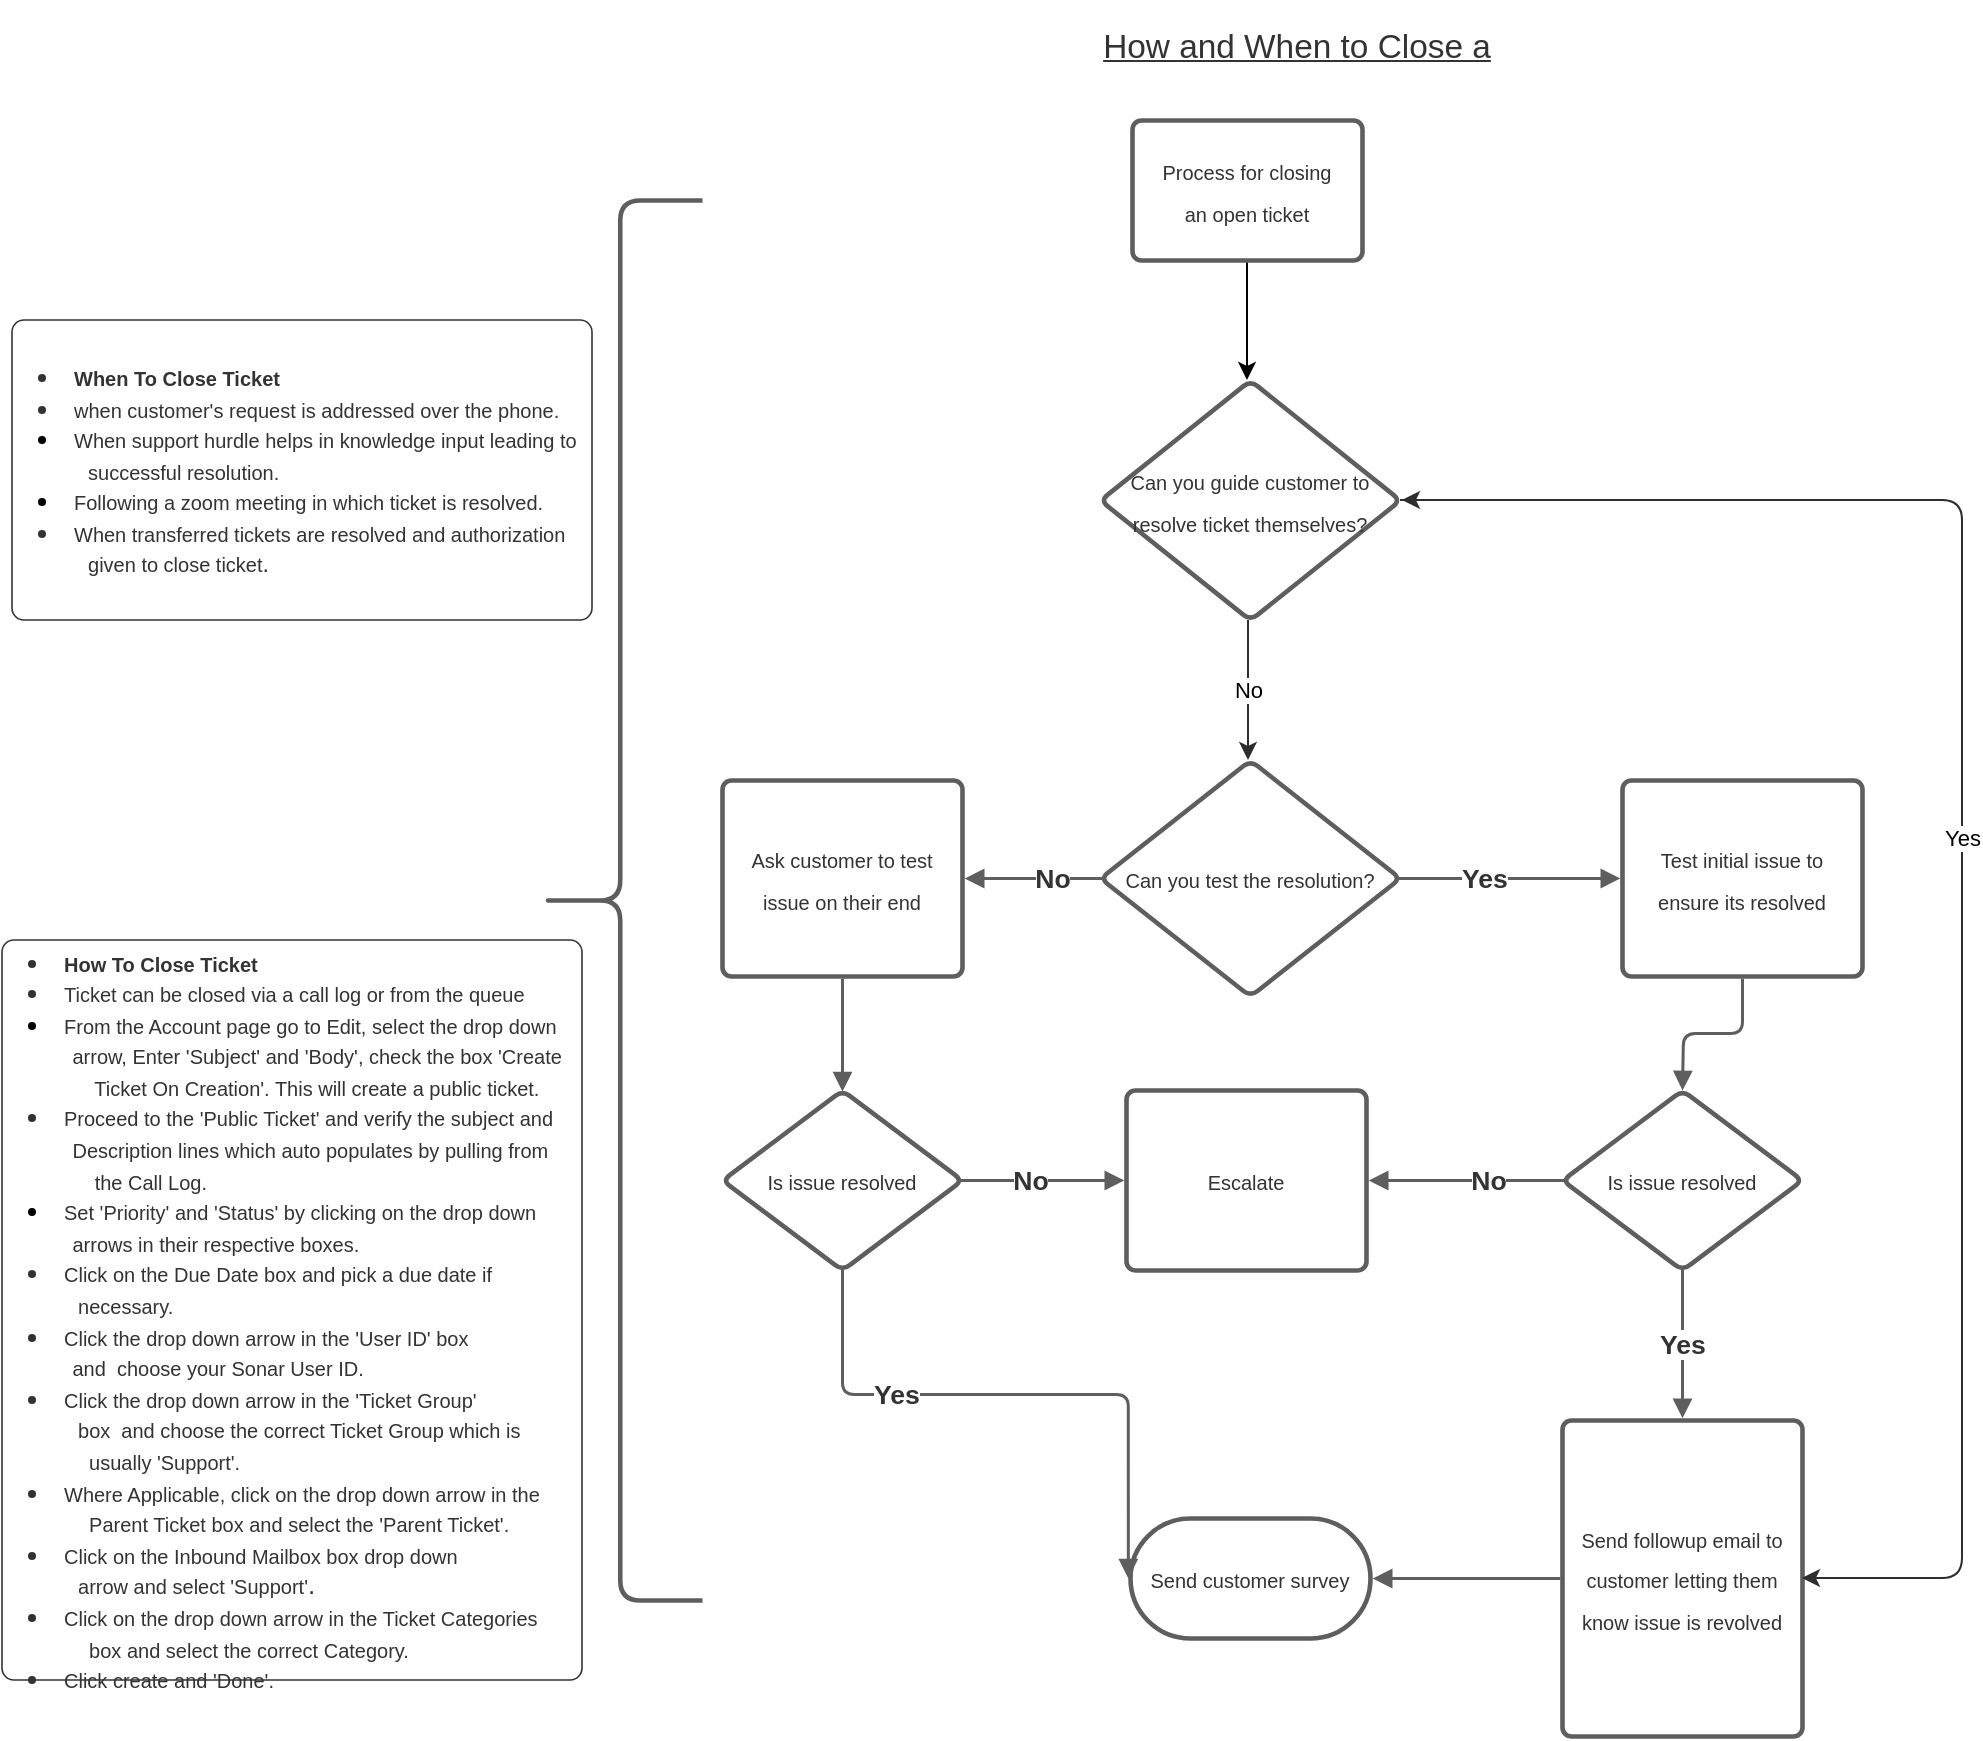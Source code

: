 <mxfile version="15.7.0" type="github"><diagram id="_6dxJiMdA607oDHZibTl" name="Page-1"><mxGraphModel dx="1422" dy="1862" grid="1" gridSize="10" guides="1" tooltips="1" connect="1" arrows="1" fold="1" page="1" pageScale="1" pageWidth="850" pageHeight="1100" math="0" shadow="0"><root><mxCell id="0"/><mxCell id="1" parent="0"/><UserObject label="How and When to Close a" lucidchartObjectId="G1-pHnfJ~XMT" id="_5S88MkbFKPBs9x6diQt-1"><mxCell style="html=1;overflow=block;blockSpacing=1;whiteSpace=wrap;strokeColor=none;fillColor=none;whiteSpace=wrap;fontSize=16.7;fontColor=#333333;fontStyle=4;spacing=0;strokeWidth=1.5;" parent="1" vertex="1"><mxGeometry x="540" y="-60" width="255" height="48" as="geometry"/></mxCell></UserObject><mxCell id="_5S88MkbFKPBs9x6diQt-39" style="edgeStyle=orthogonalEdgeStyle;rounded=0;orthogonalLoop=1;jettySize=auto;html=1;fontSize=10;" parent="1" source="_5S88MkbFKPBs9x6diQt-2" edge="1"><mxGeometry relative="1" as="geometry"><mxPoint x="642.5" y="130" as="targetPoint"/></mxGeometry></mxCell><UserObject label="&lt;font style=&quot;font-size: 10px&quot;&gt;Process for closing an open ticket&lt;/font&gt;" lucidchartObjectId="9N-ps.WKFQbG" id="_5S88MkbFKPBs9x6diQt-2"><mxCell style="html=1;overflow=block;blockSpacing=1;whiteSpace=wrap;;whiteSpace=wrap;fontSize=16.7;fontColor=#333333;spacing=9;strokeColor=#5e5e5e;strokeOpacity=100;rounded=1;absoluteArcSize=1;arcSize=9;strokeWidth=2.3;" parent="1" vertex="1"><mxGeometry x="585" width="115" height="70" as="geometry"/></mxCell></UserObject><UserObject label="&lt;font style=&quot;font-size: 10px&quot;&gt;Can you test the resolution?&lt;/font&gt;" lucidchartObjectId="zO-pbdt2ljeC" id="_5S88MkbFKPBs9x6diQt-3"><mxCell style="html=1;overflow=block;blockSpacing=1;whiteSpace=wrap;rhombus;whiteSpace=wrap;fontSize=16.7;fontColor=#333333;spacing=3.8;strokeColor=#5e5e5e;strokeOpacity=100;rounded=1;absoluteArcSize=1;arcSize=9;strokeWidth=2.3;" parent="1" vertex="1"><mxGeometry x="569" y="320" width="150" height="118" as="geometry"/></mxCell></UserObject><UserObject label="&lt;font style=&quot;font-size: 10px&quot;&gt;Test initial issue to ensure its resolved&lt;/font&gt;" lucidchartObjectId="KQ-pNmW0pkGJ" id="_5S88MkbFKPBs9x6diQt-5"><mxCell style="html=1;overflow=block;blockSpacing=1;whiteSpace=wrap;;whiteSpace=wrap;fontSize=16.7;fontColor=#333333;spacing=9;strokeColor=#5e5e5e;strokeOpacity=100;rounded=1;absoluteArcSize=1;arcSize=9;strokeWidth=2.3;" parent="1" vertex="1"><mxGeometry x="830" y="330" width="120" height="98" as="geometry"/></mxCell></UserObject><UserObject label="" lucidchartObjectId="AR-p9Gu-d.KR" id="_5S88MkbFKPBs9x6diQt-6"><mxCell style="html=1;jettySize=18;whiteSpace=wrap;fontSize=13;strokeColor=#5E5E5E;strokeWidth=1.5;rounded=1;arcSize=12;edgeStyle=orthogonalEdgeStyle;startArrow=none;;endArrow=block;endFill=1;;exitX=0.993;exitY=0.5;exitPerimeter=0;entryX=-0.009;entryY=0.5;entryPerimeter=0;" parent="1" source="_5S88MkbFKPBs9x6diQt-3" target="_5S88MkbFKPBs9x6diQt-5" edge="1"><mxGeometry width="100" height="100" relative="1" as="geometry"><Array as="points"/></mxGeometry></mxCell></UserObject><mxCell id="_5S88MkbFKPBs9x6diQt-7" value="Yes" style="text;html=1;resizable=0;labelBackgroundColor=#ffffff;align=center;verticalAlign=middle;fontStyle=1;fontColor=#333333;;fontSize=13.3;" parent="_5S88MkbFKPBs9x6diQt-6" vertex="1"><mxGeometry x="-0.226" relative="1" as="geometry"/></mxCell><UserObject label="&lt;font style=&quot;font-size: 10px&quot;&gt;Ask customer to test issue on their end&lt;/font&gt;" lucidchartObjectId="8R-pxJNGgWcE" id="_5S88MkbFKPBs9x6diQt-8"><mxCell style="html=1;overflow=block;blockSpacing=1;whiteSpace=wrap;;whiteSpace=wrap;fontSize=16.7;fontColor=#333333;spacing=9;strokeColor=#5e5e5e;strokeOpacity=100;rounded=1;absoluteArcSize=1;arcSize=9;strokeWidth=2.3;" parent="1" vertex="1"><mxGeometry x="380" y="330" width="120" height="98" as="geometry"/></mxCell></UserObject><UserObject label="" lucidchartObjectId="0S-p0n1aD1DW" id="_5S88MkbFKPBs9x6diQt-9"><mxCell style="html=1;jettySize=18;whiteSpace=wrap;fontSize=13;strokeColor=#5E5E5E;strokeWidth=1.5;rounded=1;arcSize=12;edgeStyle=orthogonalEdgeStyle;startArrow=none;;endArrow=block;endFill=1;;exitX=0.007;exitY=0.5;exitPerimeter=0;entryX=1.009;entryY=0.5;entryPerimeter=0;" parent="1" source="_5S88MkbFKPBs9x6diQt-3" target="_5S88MkbFKPBs9x6diQt-8" edge="1"><mxGeometry width="100" height="100" relative="1" as="geometry"><Array as="points"/></mxGeometry></mxCell></UserObject><mxCell id="_5S88MkbFKPBs9x6diQt-10" value="No" style="text;html=1;resizable=0;labelBackgroundColor=#ffffff;align=center;verticalAlign=middle;fontStyle=1;fontColor=#333333;;fontSize=13.3;" parent="_5S88MkbFKPBs9x6diQt-9" vertex="1"><mxGeometry x="-0.258" relative="1" as="geometry"/></mxCell><UserObject label="&lt;font style=&quot;font-size: 10px&quot;&gt;Is issue resolved&lt;/font&gt;" lucidchartObjectId="cU-pSLkbjLwM" id="_5S88MkbFKPBs9x6diQt-11"><mxCell style="html=1;overflow=block;blockSpacing=1;whiteSpace=wrap;rhombus;whiteSpace=wrap;fontSize=16.7;fontColor=#333333;spacing=3.8;strokeColor=#5e5e5e;strokeOpacity=100;rounded=1;absoluteArcSize=1;arcSize=9;strokeWidth=2.3;" parent="1" vertex="1"><mxGeometry x="380" y="485" width="120" height="90" as="geometry"/></mxCell></UserObject><UserObject label="" lucidchartObjectId="GU-pBQTaJn0c" id="_5S88MkbFKPBs9x6diQt-12"><mxCell style="html=1;jettySize=18;whiteSpace=wrap;fontSize=13;strokeColor=#5E5E5E;strokeWidth=1.5;rounded=1;arcSize=12;edgeStyle=orthogonalEdgeStyle;startArrow=none;;endArrow=block;endFill=1;;exitX=0.5;exitY=1.011;exitPerimeter=0;entryX=0.5;entryY=0.006;entryPerimeter=0;" parent="1" source="_5S88MkbFKPBs9x6diQt-8" target="_5S88MkbFKPBs9x6diQt-11" edge="1"><mxGeometry width="100" height="100" relative="1" as="geometry"><Array as="points"/></mxGeometry></mxCell></UserObject><UserObject label="&lt;font style=&quot;font-size: 10px&quot;&gt;Escalate&lt;/font&gt;" lucidchartObjectId="ZU-pH1~n61jN" id="_5S88MkbFKPBs9x6diQt-13"><mxCell style="html=1;overflow=block;blockSpacing=1;whiteSpace=wrap;;whiteSpace=wrap;fontSize=16.7;fontColor=#333333;spacing=9;strokeColor=#5e5e5e;strokeOpacity=100;rounded=1;absoluteArcSize=1;arcSize=9;strokeWidth=2.3;" parent="1" vertex="1"><mxGeometry x="582" y="485" width="120" height="90" as="geometry"/></mxCell></UserObject><UserObject label="" lucidchartObjectId="fV-p4-UikXOz" id="_5S88MkbFKPBs9x6diQt-14"><mxCell style="html=1;jettySize=18;whiteSpace=wrap;fontSize=13;strokeColor=#5E5E5E;strokeWidth=1.5;rounded=1;arcSize=12;edgeStyle=orthogonalEdgeStyle;startArrow=none;;endArrow=block;endFill=1;;exitX=0.991;exitY=0.5;exitPerimeter=0;entryX=-0.009;entryY=0.5;entryPerimeter=0;" parent="1" source="_5S88MkbFKPBs9x6diQt-11" target="_5S88MkbFKPBs9x6diQt-13" edge="1"><mxGeometry width="100" height="100" relative="1" as="geometry"><Array as="points"/></mxGeometry></mxCell></UserObject><mxCell id="_5S88MkbFKPBs9x6diQt-15" value="No" style="text;html=1;resizable=0;labelBackgroundColor=#ffffff;align=center;verticalAlign=middle;fontStyle=1;fontColor=#333333;;fontSize=13.3;" parent="_5S88MkbFKPBs9x6diQt-14" vertex="1"><mxGeometry x="-0.148" relative="1" as="geometry"/></mxCell><UserObject label="&lt;font style=&quot;font-size: 10px&quot;&gt;Is issue resolved&lt;/font&gt;" lucidchartObjectId="3V-pJ-n1-KJN" id="_5S88MkbFKPBs9x6diQt-16"><mxCell style="html=1;overflow=block;blockSpacing=1;whiteSpace=wrap;rhombus;whiteSpace=wrap;fontSize=16.7;fontColor=#333333;spacing=3.8;strokeColor=#5e5e5e;strokeOpacity=100;rounded=1;absoluteArcSize=1;arcSize=9;strokeWidth=2.3;" parent="1" vertex="1"><mxGeometry x="800" y="485" width="120" height="90" as="geometry"/></mxCell></UserObject><UserObject label="" lucidchartObjectId="wW-pU297_SYP" id="_5S88MkbFKPBs9x6diQt-17"><mxCell style="html=1;jettySize=18;whiteSpace=wrap;fontSize=13;strokeColor=#5E5E5E;strokeWidth=1.5;rounded=1;arcSize=12;edgeStyle=orthogonalEdgeStyle;startArrow=none;;endArrow=block;endFill=1;;exitX=0.009;exitY=0.5;exitPerimeter=0;entryX=1.009;entryY=0.5;entryPerimeter=0;" parent="1" source="_5S88MkbFKPBs9x6diQt-16" target="_5S88MkbFKPBs9x6diQt-13" edge="1"><mxGeometry width="100" height="100" relative="1" as="geometry"><Array as="points"/></mxGeometry></mxCell></UserObject><mxCell id="_5S88MkbFKPBs9x6diQt-18" value="No" style="text;html=1;resizable=0;labelBackgroundColor=#ffffff;align=center;verticalAlign=middle;fontStyle=1;fontColor=#333333;;fontSize=13.3;" parent="_5S88MkbFKPBs9x6diQt-17" vertex="1"><mxGeometry x="-0.221" relative="1" as="geometry"/></mxCell><UserObject label="" lucidchartObjectId="MW-pD59E-F39" id="_5S88MkbFKPBs9x6diQt-19"><mxCell style="html=1;jettySize=18;whiteSpace=wrap;fontSize=13;strokeColor=#5E5E5E;strokeWidth=1.5;rounded=1;arcSize=12;edgeStyle=orthogonalEdgeStyle;startArrow=none;;endArrow=block;endFill=1;;exitX=0.5;exitY=1.011;exitPerimeter=0;" parent="1" source="_5S88MkbFKPBs9x6diQt-5" edge="1"><mxGeometry width="100" height="100" relative="1" as="geometry"><Array as="points"/><mxPoint x="860" y="485" as="targetPoint"/></mxGeometry></mxCell></UserObject><UserObject label="&lt;font style=&quot;font-size: 10px&quot;&gt;Send followup email to customer letting them know issue is revolved&lt;/font&gt;" lucidchartObjectId="9W-pNwisyBYK" id="_5S88MkbFKPBs9x6diQt-20"><mxCell style="html=1;overflow=block;blockSpacing=1;whiteSpace=wrap;;whiteSpace=wrap;fontSize=16.7;fontColor=#333333;spacing=9;strokeColor=#5e5e5e;strokeOpacity=100;rounded=1;absoluteArcSize=1;arcSize=9;strokeWidth=2.3;" parent="1" vertex="1"><mxGeometry x="800" y="650" width="120" height="158" as="geometry"/></mxCell></UserObject><UserObject label="" lucidchartObjectId="vX-plxStHE6Q" id="_5S88MkbFKPBs9x6diQt-21"><mxCell style="html=1;jettySize=18;whiteSpace=wrap;fontSize=13;strokeColor=#5E5E5E;strokeWidth=1.5;rounded=1;arcSize=12;edgeStyle=orthogonalEdgeStyle;startArrow=none;;endArrow=block;endFill=1;;exitX=0.5;exitY=0.994;exitPerimeter=0;entryX=0.5;entryY=-0.007;entryPerimeter=0;" parent="1" source="_5S88MkbFKPBs9x6diQt-16" target="_5S88MkbFKPBs9x6diQt-20" edge="1"><mxGeometry width="100" height="100" relative="1" as="geometry"><Array as="points"/></mxGeometry></mxCell></UserObject><mxCell id="_5S88MkbFKPBs9x6diQt-22" value="Yes" style="text;html=1;resizable=0;labelBackgroundColor=#ffffff;align=center;verticalAlign=middle;fontStyle=1;fontColor=#333333;;fontSize=13.3;" parent="_5S88MkbFKPBs9x6diQt-21" vertex="1"><mxGeometry relative="1" as="geometry"/></mxCell><UserObject label="&lt;font style=&quot;font-size: 10px&quot;&gt;Send customer survey&lt;/font&gt;" lucidchartObjectId="aY-pdFJM7XCE" id="_5S88MkbFKPBs9x6diQt-23"><mxCell style="html=1;overflow=block;blockSpacing=1;whiteSpace=wrap;rounded=1;arcSize=50;whiteSpace=wrap;fontSize=16.7;fontColor=#333333;spacing=3.8;strokeColor=#5e5e5e;strokeOpacity=100;strokeWidth=2.3;" parent="1" vertex="1"><mxGeometry x="584" y="699" width="120" height="60" as="geometry"/></mxCell></UserObject><UserObject label="" lucidchartObjectId="VY-pmHYDc8gj" id="_5S88MkbFKPBs9x6diQt-24"><mxCell style="html=1;jettySize=18;whiteSpace=wrap;fontSize=13;strokeColor=#5E5E5E;strokeWidth=1.5;rounded=1;arcSize=12;edgeStyle=orthogonalEdgeStyle;startArrow=none;;endArrow=block;endFill=1;;exitX=-0.009;exitY=0.5;exitPerimeter=0;entryX=1.009;entryY=0.5;entryPerimeter=0;" parent="1" source="_5S88MkbFKPBs9x6diQt-20" target="_5S88MkbFKPBs9x6diQt-23" edge="1"><mxGeometry width="100" height="100" relative="1" as="geometry"><Array as="points"/></mxGeometry></mxCell></UserObject><UserObject label="" lucidchartObjectId="q0-plSV1n5_f" id="_5S88MkbFKPBs9x6diQt-25"><mxCell style="html=1;jettySize=18;whiteSpace=wrap;fontSize=13.3;fontColor=#333333;fontStyle=1;strokeColor=#5E5E5E;strokeWidth=1.5;rounded=1;arcSize=12;edgeStyle=orthogonalEdgeStyle;startArrow=none;;endArrow=block;endFill=1;;exitX=0.5;exitY=0.994;exitPerimeter=0;entryX=-0.009;entryY=0.5;entryPerimeter=0;" parent="1" source="_5S88MkbFKPBs9x6diQt-11" target="_5S88MkbFKPBs9x6diQt-23" edge="1"><mxGeometry width="100" height="100" relative="1" as="geometry"><Array as="points"/></mxGeometry></mxCell></UserObject><mxCell id="_5S88MkbFKPBs9x6diQt-26" value="Yes" style="text;html=1;resizable=0;labelBackgroundColor=#ffffff;align=center;verticalAlign=middle;fontStyle=1;fontColor=#333333;;fontSize=13.3;" parent="_5S88MkbFKPBs9x6diQt-25" vertex="1"><mxGeometry x="-0.397" relative="1" as="geometry"/></mxCell><UserObject label="&lt;ul style=&quot;margin: 0px ; padding-left: 10px ; list-style-position: inside ; list-style-type: disc&quot;&gt;&lt;li style=&quot;text-align: left ; color: rgb(51 , 51 , 51)&quot;&gt;&lt;span style=&quot;margin-left: 0px ; margin-top: -2px&quot;&gt;&lt;span style=&quot;color: rgb(51 , 51 , 51) ; font-weight: bold&quot;&gt;&lt;font style=&quot;font-size: 10px&quot;&gt;When To Close Ticket&lt;/font&gt;&lt;/span&gt;&lt;span style=&quot;font-size: 11.8px ; color: rgb(51 , 51 , 51) ; font-size: 11.8px&quot;&gt;&lt;/span&gt;&lt;/span&gt;&lt;/li&gt;&lt;li style=&quot;text-align: left ; color: rgb(51 , 51 , 51)&quot;&gt;&lt;span style=&quot;margin-left: 0px ; margin-top: -2px&quot;&gt;&lt;span style=&quot;color: rgb(51 , 51 , 51)&quot;&gt;&lt;span style=&quot;color: rgb(51 , 51 , 51)&quot;&gt;&lt;font style=&quot;font-size: 10px&quot;&gt;when customer's request is addressed over the phone.&lt;/font&gt;&lt;/span&gt;&lt;/span&gt;&lt;/span&gt;&lt;/li&gt;&lt;li style=&quot;text-align: left&quot;&gt;&lt;span style=&quot;margin-left: 0px ; margin-top: -2px&quot;&gt;&lt;font&gt;&lt;font color=&quot;#333333&quot;&gt;&lt;span style=&quot;font-size: 10px&quot;&gt;When support hurdle helps in knowledge&amp;nbsp;input leading to&amp;nbsp; &amp;nbsp; &amp;nbsp; &amp;nbsp; &amp;nbsp; &amp;nbsp;successful&lt;/span&gt;&lt;/font&gt;&lt;/font&gt;&lt;span style=&quot;color: rgb(51 , 51 , 51)&quot;&gt;&lt;font style=&quot;font-size: 10px&quot;&gt;&amp;nbsp;resolution.&lt;/font&gt;&lt;/span&gt;&lt;/span&gt;&lt;/li&gt;&lt;li style=&quot;text-align: left&quot;&gt;&lt;font color=&quot;#333333&quot;&gt;&lt;span style=&quot;font-size: 10px&quot;&gt;Following a zoom meeting in which ticket is resolved.&lt;/span&gt;&lt;/font&gt;&lt;/li&gt;&lt;li style=&quot;text-align: left ; color: rgb(51 , 51 , 51)&quot;&gt;&lt;span style=&quot;margin-left: 0px ; margin-top: -2px&quot;&gt;&lt;span style=&quot;color: rgb(51 , 51 , 51)&quot;&gt;&lt;font style=&quot;font-size: 10px&quot;&gt;When transferred tickets are resolved and authorization&amp;nbsp; &amp;nbsp; &amp;nbsp; &amp;nbsp; &amp;nbsp; &amp;nbsp; &amp;nbsp;given to close ticket&lt;/font&gt;&lt;/span&gt;&lt;span style=&quot;font-size: 11.8px ; color: rgb(51 , 51 , 51)&quot;&gt;.&lt;/span&gt;&lt;/span&gt;&lt;/li&gt;&lt;/ul&gt;" lucidchartObjectId="br.pu98zWqeE" id="_5S88MkbFKPBs9x6diQt-27"><mxCell style="html=1;overflow=block;blockSpacing=1;whiteSpace=wrap;;whiteSpace=wrap;fontSize=13;spacing=3.8;strokeColor=#333333;strokeOpacity=100;fillOpacity=100;rounded=1;absoluteArcSize=1;arcSize=12;fillColor=#ffffff;strokeWidth=0.8;" parent="1" vertex="1"><mxGeometry x="25" y="100" width="290" height="150" as="geometry"/></mxCell></UserObject><UserObject label="&lt;ul style=&quot;margin: 0px ; padding-left: 10px ; list-style-position: inside ; list-style-type: disc&quot;&gt;&lt;li style=&quot;color: rgb(51 , 51 , 51)&quot;&gt;&lt;span style=&quot;margin-left: 0px ; margin-top: -2px&quot;&gt;&lt;font style=&quot;font-size: 10px&quot;&gt;&lt;span style=&quot;color: rgb(51 , 51 , 51) ; font-weight: bold&quot;&gt;How To Close Ticket&lt;/span&gt;&lt;span style=&quot;color: rgb(51 , 51 , 51)&quot;&gt;&lt;/span&gt;&lt;/font&gt;&lt;/span&gt;&lt;/li&gt;&lt;li style=&quot;color: rgb(51 , 51 , 51)&quot;&gt;&lt;span style=&quot;margin-left: 0px ; margin-top: -2px&quot;&gt;&lt;span style=&quot;color: rgb(51 , 51 , 51)&quot;&gt;&lt;span style=&quot;color: rgb(51 , 51 , 51)&quot;&gt;&lt;font style=&quot;font-size: 10px&quot;&gt;Ticket can be closed via a call log or from the queue&amp;nbsp; &amp;nbsp; &amp;nbsp;&amp;nbsp;&lt;/font&gt;&lt;/span&gt;&lt;/span&gt;&lt;/span&gt;&lt;/li&gt;&lt;li&gt;&lt;span style=&quot;margin-left: 0px ; margin-top: -2px&quot;&gt;&lt;font&gt;&lt;font color=&quot;#333333&quot;&gt;&lt;span style=&quot;font-size: 10px&quot;&gt;From  the Account page go to Edit, select the drop down&amp;nbsp; &amp;nbsp; &amp;nbsp; &amp;nbsp; &amp;nbsp; &amp;nbsp; arrow, Enter 'Subject' and 'Body', check the box 'Create&amp;nbsp; &amp;nbsp; &amp;nbsp; &amp;nbsp; &amp;nbsp; &amp;nbsp; &amp;nbsp; Ticket On Creation'. This will create a public ticket.&lt;/span&gt;&lt;/font&gt;&lt;/font&gt;&lt;/span&gt;&lt;/li&gt;&lt;li style=&quot;color: rgb(51 , 51 , 51)&quot;&gt;&lt;span style=&quot;margin-left: 0px ; margin-top: -2px&quot;&gt;&lt;span style=&quot;color: rgb(51 , 51 , 51)&quot;&gt;&lt;font style=&quot;font-size: 10px&quot;&gt;Proceed to the 'Public Ticket' and verify the subject and&amp;nbsp; &amp;nbsp; &amp;nbsp; &amp;nbsp; &amp;nbsp; &amp;nbsp; Description lines which auto populates by pulling from&amp;nbsp; &amp;nbsp; &amp;nbsp; &amp;nbsp; &amp;nbsp; &amp;nbsp; &amp;nbsp; &amp;nbsp; the Call Log.&lt;/font&gt;&lt;/span&gt;&lt;/span&gt;&lt;/li&gt;&lt;li&gt;&lt;span style=&quot;margin-left: 0px ; margin-top: -2px&quot;&gt;&lt;font&gt;&lt;font color=&quot;#333333&quot;&gt;&lt;span style=&quot;font-size: 10px&quot;&gt;Set 'Priority' and 'Status' by clicking on the drop down&amp;nbsp; &amp;nbsp; &amp;nbsp; &amp;nbsp; &amp;nbsp; &amp;nbsp; &amp;nbsp; &amp;nbsp; arrows&amp;nbsp;in their respective boxes.&lt;/span&gt;&lt;/font&gt;&lt;/font&gt;&lt;/span&gt;&lt;/li&gt;&lt;li style=&quot;color: rgb(51 , 51 , 51)&quot;&gt;&lt;span style=&quot;margin-left: 0px ; margin-top: -2px&quot;&gt;&lt;span style=&quot;color: rgb(51 , 51 , 51)&quot;&gt;&lt;font style=&quot;font-size: 10px&quot;&gt;Click on the Due Date box and pick a due date if&amp;nbsp; &amp;nbsp; &amp;nbsp; &amp;nbsp; &amp;nbsp; &amp;nbsp; &amp;nbsp; &amp;nbsp; &amp;nbsp; &amp;nbsp; &amp;nbsp; &amp;nbsp; &amp;nbsp;necessary.&lt;/font&gt;&lt;/span&gt;&lt;/span&gt;&lt;/li&gt;&lt;li style=&quot;color: rgb(51 , 51 , 51)&quot;&gt;&lt;span style=&quot;margin-left: 0px ; margin-top: -2px&quot;&gt;&lt;span style=&quot;color: rgb(51 , 51 , 51)&quot;&gt;&lt;font style=&quot;font-size: 10px&quot;&gt;Click the drop down arrow in the 'User ID' box&amp;nbsp; &amp;nbsp; &amp;nbsp; &amp;nbsp; &amp;nbsp; &amp;nbsp; &amp;nbsp; &amp;nbsp; &amp;nbsp; &amp;nbsp; &amp;nbsp; &amp;nbsp; &amp;nbsp; &amp;nbsp; and&amp;nbsp; choose your  Sonar User ID.&lt;/font&gt;&lt;/span&gt;&lt;/span&gt;&lt;/li&gt;&lt;li style=&quot;color: rgb(51 , 51 , 51)&quot;&gt;&lt;span style=&quot;margin-left: 0px ; margin-top: -2px&quot;&gt;&lt;span style=&quot;color: rgb(51 , 51 , 51)&quot;&gt;&lt;font style=&quot;font-size: 10px&quot;&gt;Click the drop down arrow in the 'Ticket Group'&amp;nbsp; &amp;nbsp; &amp;nbsp; &amp;nbsp; &amp;nbsp; &amp;nbsp; &amp;nbsp; &amp;nbsp; &amp;nbsp; &amp;nbsp; &amp;nbsp; &amp;nbsp; &amp;nbsp; &amp;nbsp;box&amp;nbsp; and choose the correct Ticket Group which is&amp;nbsp; &amp;nbsp; &amp;nbsp; &amp;nbsp; &amp;nbsp; &amp;nbsp; &amp;nbsp; &amp;nbsp; &amp;nbsp; &amp;nbsp; &amp;nbsp;usually 'Support'.&lt;/font&gt;&lt;/span&gt;&lt;/span&gt;&lt;/li&gt;&lt;li style=&quot;color: rgb(51 , 51 , 51)&quot;&gt;&lt;span style=&quot;margin-left: 0px ; margin-top: -2px&quot;&gt;&lt;span style=&quot;color: rgb(51 , 51 , 51)&quot;&gt;&lt;font style=&quot;font-size: 10px&quot;&gt;Where Applicable, click on the drop down arrow in the&amp;nbsp; &amp;nbsp; &amp;nbsp; &amp;nbsp; &amp;nbsp; &amp;nbsp; &amp;nbsp; &amp;nbsp; &amp;nbsp;Parent Ticket box and select the 'Parent Ticket'.&lt;/font&gt;&lt;/span&gt;&lt;/span&gt;&lt;/li&gt;&lt;li style=&quot;color: rgb(51 , 51 , 51)&quot;&gt;&lt;span style=&quot;margin-left: 0px ; margin-top: -2px&quot;&gt;&lt;span style=&quot;color: rgb(51 , 51 , 51)&quot;&gt;&lt;font style=&quot;font-size: 10px&quot;&gt;Click on the Inbound Mailbox box drop down&amp;nbsp; &amp;nbsp; &amp;nbsp; &amp;nbsp; &amp;nbsp; &amp;nbsp; &amp;nbsp; &amp;nbsp; &amp;nbsp; &amp;nbsp; &amp;nbsp; &amp;nbsp; &amp;nbsp; &amp;nbsp; &amp;nbsp; &amp;nbsp;arrow and select 'Support'&lt;/font&gt;&lt;/span&gt;&lt;/span&gt;.&lt;/li&gt;&lt;li style=&quot;color: rgb(51 , 51 , 51)&quot;&gt;&lt;span style=&quot;margin-left: 0px ; margin-top: -2px&quot;&gt;&lt;span style=&quot;color: rgb(51 , 51 , 51)&quot;&gt;&lt;font style=&quot;font-size: 10px&quot;&gt;Click on the drop down arrow in the Ticket Categories&amp;nbsp; &amp;nbsp; &amp;nbsp; &amp;nbsp; &amp;nbsp; &amp;nbsp; &amp;nbsp; &amp;nbsp; &amp;nbsp;box and select the correct Category.&lt;/font&gt;&lt;/span&gt;&lt;/span&gt;&lt;/li&gt;&lt;li style=&quot;color: rgb(51 , 51 , 51)&quot;&gt;&lt;span style=&quot;margin-left: 0px ; margin-top: -2px&quot;&gt;&lt;span style=&quot;color: rgb(51 , 51 , 51)&quot;&gt;&lt;font style=&quot;font-size: 10px&quot;&gt;Click create and 'Done'.&lt;/font&gt;&lt;/span&gt;&lt;/span&gt;&lt;/li&gt;&lt;/ul&gt;" lucidchartObjectId="Bt.p6L2oNCzN" id="_5S88MkbFKPBs9x6diQt-28"><mxCell style="html=1;overflow=block;blockSpacing=1;whiteSpace=wrap;;whiteSpace=wrap;fontSize=13;spacing=3.8;strokeColor=#333333;strokeOpacity=100;fillOpacity=100;rounded=1;absoluteArcSize=1;arcSize=12;fillColor=#ffffff;strokeWidth=0.8;align=left;" parent="1" vertex="1"><mxGeometry x="20" y="410" width="290" height="370" as="geometry"/></mxCell></UserObject><mxCell id="_5S88MkbFKPBs9x6diQt-29" value="" style="strokeColor=none;fillColor=none;whiteSpace=wrap;fontSize=13;spacing=3.8;strokeOpacity=100;rounded=1;absoluteArcSize=1;arcSize=9;strokeWidth=2.3;html=1;" parent="1" vertex="1"><mxGeometry x="300" y="40" width="70" height="700" as="geometry"/></mxCell><mxCell id="_5S88MkbFKPBs9x6diQt-30" value="" style="shape=curlyBracket;rounded=1;whiteSpace=wrap;fontSize=13;spacing=3.8;strokeColor=#5e5e5e;strokeOpacity=100;strokeWidth=2.3;" parent="_5S88MkbFKPBs9x6diQt-29" vertex="1"><mxGeometry x="-12.25" width="82.25" height="700" as="geometry"/></mxCell><mxCell id="_5S88MkbFKPBs9x6diQt-31" value="" style="strokeColor=none;fillColor=none;whiteSpace=wrap;fontSize=13;spacing=3.8;strokeOpacity=100;rounded=1;absoluteArcSize=1;arcSize=9;strokeWidth=2.3;" parent="_5S88MkbFKPBs9x6diQt-29" vertex="1"><mxGeometry width="-12.25" height="700" as="geometry"/></mxCell><mxCell id="Arj76IZfg6cm3UM0NfI9-7" value="No" style="edgeStyle=orthogonalEdgeStyle;rounded=1;orthogonalLoop=1;jettySize=auto;html=1;entryX=0.5;entryY=0;entryDx=0;entryDy=0;strokeColor=#2E2E2E;" edge="1" parent="1"><mxGeometry relative="1" as="geometry"><mxPoint x="643" y="250" as="sourcePoint"/><mxPoint x="643" y="320" as="targetPoint"/><Array as="points"><mxPoint x="643" y="290"/><mxPoint x="643" y="290"/></Array></mxGeometry></mxCell><mxCell id="Arj76IZfg6cm3UM0NfI9-9" style="edgeStyle=orthogonalEdgeStyle;rounded=1;orthogonalLoop=1;jettySize=auto;html=1;strokeColor=#2E2E2E;" edge="1" parent="1" source="Arj76IZfg6cm3UM0NfI9-4"><mxGeometry relative="1" as="geometry"><mxPoint x="720" y="190" as="targetPoint"/></mxGeometry></mxCell><mxCell id="Arj76IZfg6cm3UM0NfI9-10" value="Yes" style="edgeStyle=orthogonalEdgeStyle;rounded=1;orthogonalLoop=1;jettySize=auto;html=1;entryX=1;entryY=0.5;entryDx=0;entryDy=0;strokeColor=#2E2E2E;" edge="1" parent="1" source="Arj76IZfg6cm3UM0NfI9-4" target="_5S88MkbFKPBs9x6diQt-20"><mxGeometry relative="1" as="geometry"><Array as="points"><mxPoint x="1000" y="190"/><mxPoint x="1000" y="729"/></Array></mxGeometry></mxCell><UserObject label="&lt;font style=&quot;font-size: 10px&quot;&gt;Can you guide customer to resolve ticket themselves?&lt;/font&gt;" lucidchartObjectId="zO-pbdt2ljeC" id="Arj76IZfg6cm3UM0NfI9-4"><mxCell style="html=1;overflow=block;blockSpacing=1;whiteSpace=wrap;rhombus;whiteSpace=wrap;fontSize=16.7;fontColor=#333333;spacing=3.8;strokeColor=#5e5e5e;strokeOpacity=100;rounded=1;absoluteArcSize=1;arcSize=9;strokeWidth=2.3;" vertex="1" parent="1"><mxGeometry x="569" y="130" width="150" height="120" as="geometry"/></mxCell></UserObject></root></mxGraphModel></diagram></mxfile>